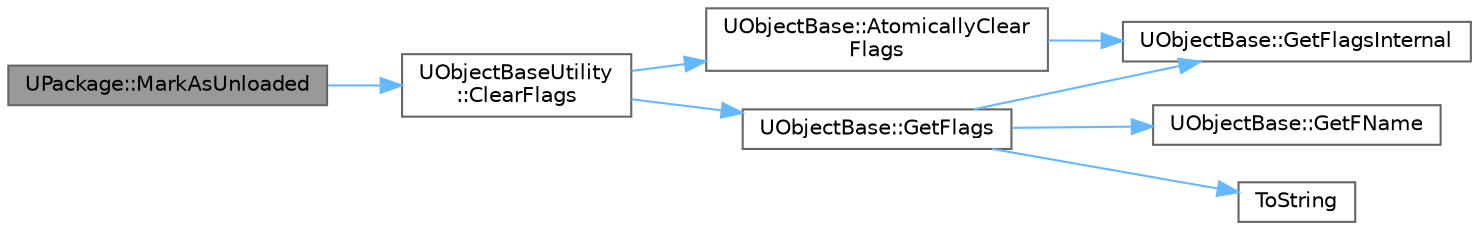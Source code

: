 digraph "UPackage::MarkAsUnloaded"
{
 // INTERACTIVE_SVG=YES
 // LATEX_PDF_SIZE
  bgcolor="transparent";
  edge [fontname=Helvetica,fontsize=10,labelfontname=Helvetica,labelfontsize=10];
  node [fontname=Helvetica,fontsize=10,shape=box,height=0.2,width=0.4];
  rankdir="LR";
  Node1 [id="Node000001",label="UPackage::MarkAsUnloaded",height=0.2,width=0.4,color="gray40", fillcolor="grey60", style="filled", fontcolor="black",tooltip="Marks this package as unloaded."];
  Node1 -> Node2 [id="edge1_Node000001_Node000002",color="steelblue1",style="solid",tooltip=" "];
  Node2 [id="Node000002",label="UObjectBaseUtility\l::ClearFlags",height=0.2,width=0.4,color="grey40", fillcolor="white", style="filled",URL="$d6/d7b/classUObjectBaseUtility.html#aef43a0f0c4e8ad309381e59d8276ab75",tooltip="Clears subset of flags for a specific object."];
  Node2 -> Node3 [id="edge2_Node000002_Node000003",color="steelblue1",style="solid",tooltip=" "];
  Node3 [id="Node000003",label="UObjectBase::AtomicallyClear\lFlags",height=0.2,width=0.4,color="grey40", fillcolor="white", style="filled",URL="$d9/dc4/classUObjectBase.html#ae574151bfecc2847afccceece420036e",tooltip="Atomically clears the specified flags."];
  Node3 -> Node4 [id="edge3_Node000003_Node000004",color="steelblue1",style="solid",tooltip=" "];
  Node4 [id="Node000004",label="UObjectBase::GetFlagsInternal",height=0.2,width=0.4,color="grey40", fillcolor="white", style="filled",URL="$d9/dc4/classUObjectBase.html#a0e95218a3a01598a12219247c903d5c7",tooltip=" "];
  Node2 -> Node5 [id="edge4_Node000002_Node000005",color="steelblue1",style="solid",tooltip=" "];
  Node5 [id="Node000005",label="UObjectBase::GetFlags",height=0.2,width=0.4,color="grey40", fillcolor="white", style="filled",URL="$d9/dc4/classUObjectBase.html#a9f170e3cd6631fa4a6d48cdf5c38cc26",tooltip="Retrieve the object flags directly."];
  Node5 -> Node4 [id="edge5_Node000005_Node000004",color="steelblue1",style="solid",tooltip=" "];
  Node5 -> Node6 [id="edge6_Node000005_Node000006",color="steelblue1",style="solid",tooltip=" "];
  Node6 [id="Node000006",label="UObjectBase::GetFName",height=0.2,width=0.4,color="grey40", fillcolor="white", style="filled",URL="$d9/dc4/classUObjectBase.html#a52d48dbf4c1cb6f4959b4c9ef374de2d",tooltip="Returns the logical name of this object."];
  Node5 -> Node7 [id="edge7_Node000005_Node000007",color="steelblue1",style="solid",tooltip=" "];
  Node7 [id="Node000007",label="ToString",height=0.2,width=0.4,color="grey40", fillcolor="white", style="filled",URL="$d2/d8f/LogVerbosity_8h.html#abe3b25435b45e4cad83b33d44ab05d86",tooltip="Converts verbosity to a string."];
}
